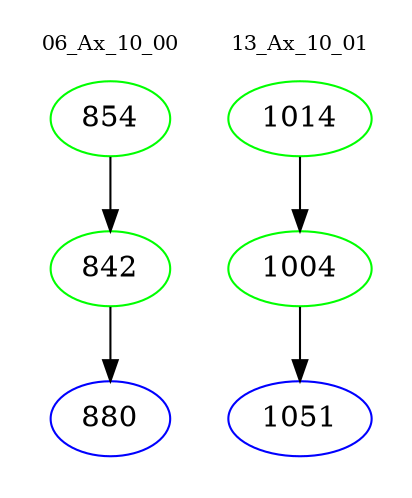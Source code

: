 digraph{
subgraph cluster_0 {
color = white
label = "06_Ax_10_00";
fontsize=10;
T0_854 [label="854", color="green"]
T0_854 -> T0_842 [color="black"]
T0_842 [label="842", color="green"]
T0_842 -> T0_880 [color="black"]
T0_880 [label="880", color="blue"]
}
subgraph cluster_1 {
color = white
label = "13_Ax_10_01";
fontsize=10;
T1_1014 [label="1014", color="green"]
T1_1014 -> T1_1004 [color="black"]
T1_1004 [label="1004", color="green"]
T1_1004 -> T1_1051 [color="black"]
T1_1051 [label="1051", color="blue"]
}
}
